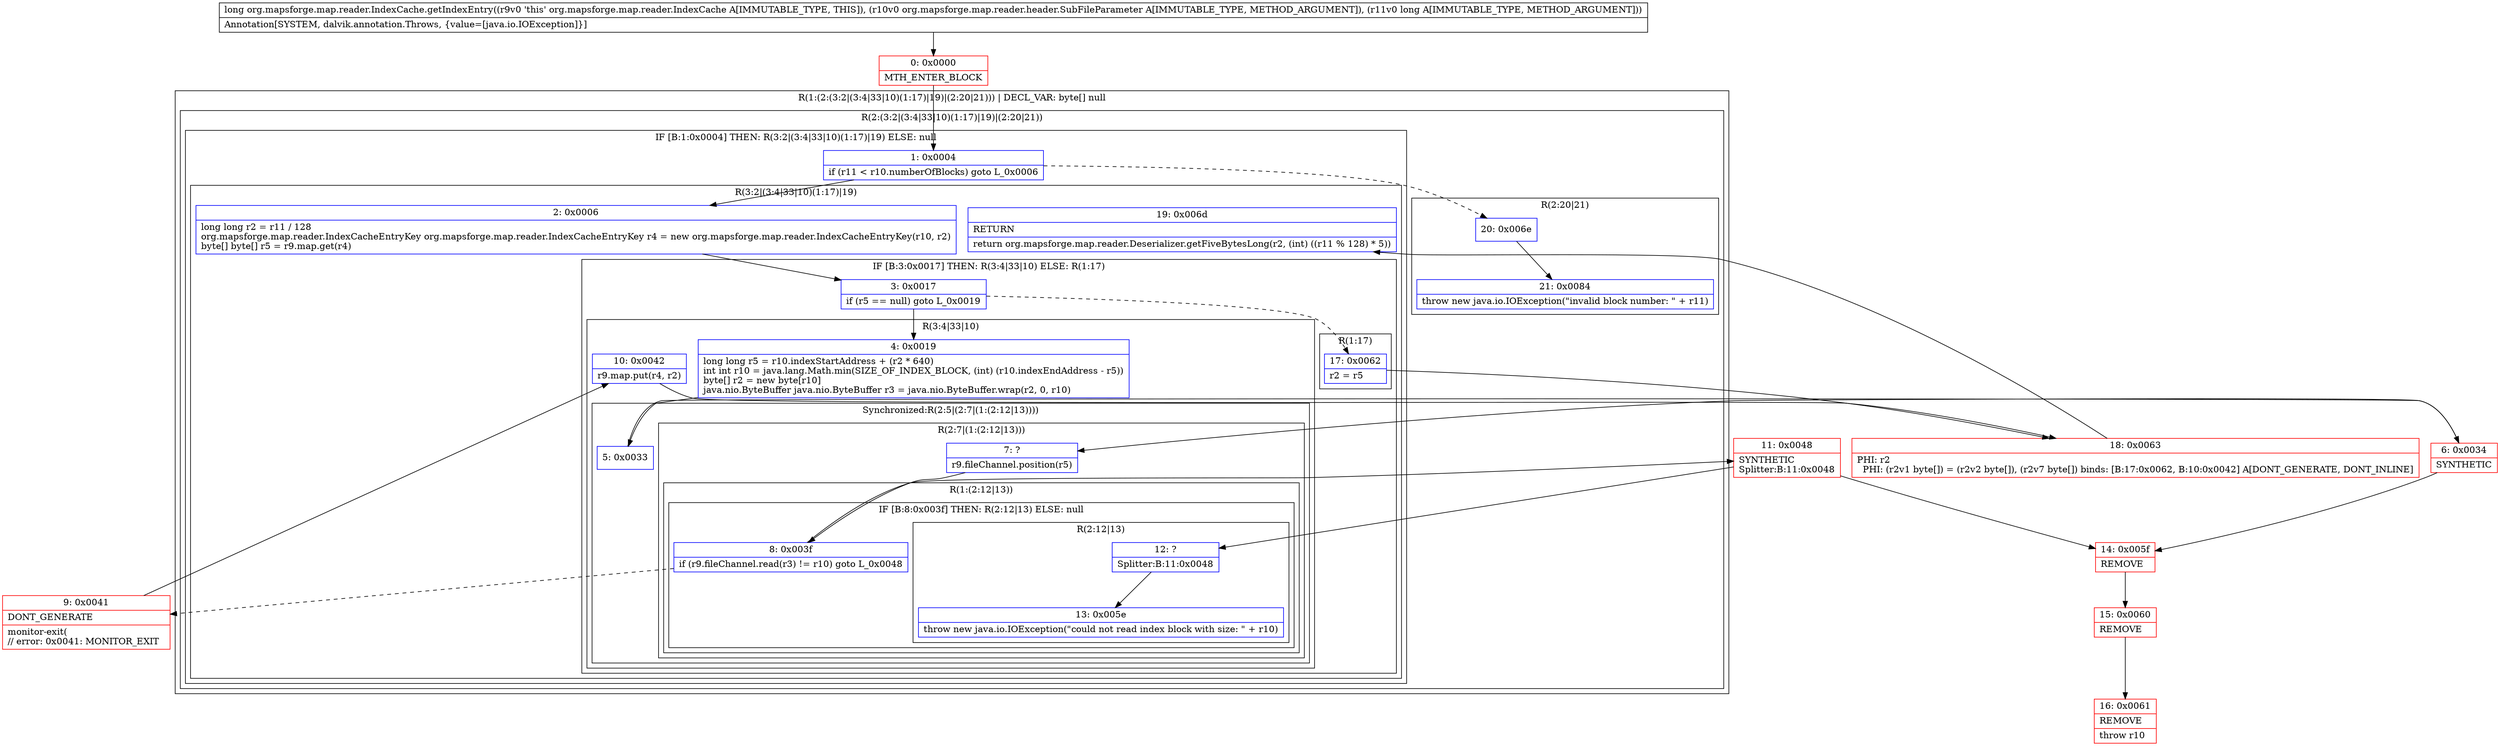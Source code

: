 digraph "CFG fororg.mapsforge.map.reader.IndexCache.getIndexEntry(Lorg\/mapsforge\/map\/reader\/header\/SubFileParameter;J)J" {
subgraph cluster_Region_827777388 {
label = "R(1:(2:(3:2|(3:4|33|10)(1:17)|19)|(2:20|21))) | DECL_VAR: byte[] null\l";
node [shape=record,color=blue];
subgraph cluster_Region_860117342 {
label = "R(2:(3:2|(3:4|33|10)(1:17)|19)|(2:20|21))";
node [shape=record,color=blue];
subgraph cluster_IfRegion_144390289 {
label = "IF [B:1:0x0004] THEN: R(3:2|(3:4|33|10)(1:17)|19) ELSE: null";
node [shape=record,color=blue];
Node_1 [shape=record,label="{1\:\ 0x0004|if (r11 \< r10.numberOfBlocks) goto L_0x0006\l}"];
subgraph cluster_Region_1281050156 {
label = "R(3:2|(3:4|33|10)(1:17)|19)";
node [shape=record,color=blue];
Node_2 [shape=record,label="{2\:\ 0x0006|long long r2 = r11 \/ 128\lorg.mapsforge.map.reader.IndexCacheEntryKey org.mapsforge.map.reader.IndexCacheEntryKey r4 = new org.mapsforge.map.reader.IndexCacheEntryKey(r10, r2)\lbyte[] byte[] r5 = r9.map.get(r4)\l}"];
subgraph cluster_IfRegion_709318419 {
label = "IF [B:3:0x0017] THEN: R(3:4|33|10) ELSE: R(1:17)";
node [shape=record,color=blue];
Node_3 [shape=record,label="{3\:\ 0x0017|if (r5 == null) goto L_0x0019\l}"];
subgraph cluster_Region_1769394011 {
label = "R(3:4|33|10)";
node [shape=record,color=blue];
Node_4 [shape=record,label="{4\:\ 0x0019|long long r5 = r10.indexStartAddress + (r2 * 640)\lint int r10 = java.lang.Math.min(SIZE_OF_INDEX_BLOCK, (int) (r10.indexEndAddress \- r5))\lbyte[] r2 = new byte[r10]\ljava.nio.ByteBuffer java.nio.ByteBuffer r3 = java.nio.ByteBuffer.wrap(r2, 0, r10)\l}"];
subgraph cluster_SynchronizedRegion_67776623 {
label = "Synchronized:R(2:5|(2:7|(1:(2:12|13))))";
node [shape=record,color=blue];
Node_5 [shape=record,label="{5\:\ 0x0033}"];
subgraph cluster_Region_1633267420 {
label = "R(2:7|(1:(2:12|13)))";
node [shape=record,color=blue];
Node_7 [shape=record,label="{7\:\ ?|r9.fileChannel.position(r5)\l}"];
subgraph cluster_Region_38927363 {
label = "R(1:(2:12|13))";
node [shape=record,color=blue];
subgraph cluster_IfRegion_1040886203 {
label = "IF [B:8:0x003f] THEN: R(2:12|13) ELSE: null";
node [shape=record,color=blue];
Node_8 [shape=record,label="{8\:\ 0x003f|if (r9.fileChannel.read(r3) != r10) goto L_0x0048\l}"];
subgraph cluster_Region_778407590 {
label = "R(2:12|13)";
node [shape=record,color=blue];
Node_12 [shape=record,label="{12\:\ ?|Splitter:B:11:0x0048\l}"];
Node_13 [shape=record,label="{13\:\ 0x005e|throw new java.io.IOException(\"could not read index block with size: \" + r10)\l}"];
}
}
}
}
}
Node_10 [shape=record,label="{10\:\ 0x0042|r9.map.put(r4, r2)\l}"];
}
subgraph cluster_Region_2007362594 {
label = "R(1:17)";
node [shape=record,color=blue];
Node_17 [shape=record,label="{17\:\ 0x0062|r2 = r5\l}"];
}
}
Node_19 [shape=record,label="{19\:\ 0x006d|RETURN\l|return org.mapsforge.map.reader.Deserializer.getFiveBytesLong(r2, (int) ((r11 % 128) * 5))\l}"];
}
}
subgraph cluster_Region_323931070 {
label = "R(2:20|21)";
node [shape=record,color=blue];
Node_20 [shape=record,label="{20\:\ 0x006e}"];
Node_21 [shape=record,label="{21\:\ 0x0084|throw new java.io.IOException(\"invalid block number: \" + r11)\l}"];
}
}
}
Node_0 [shape=record,color=red,label="{0\:\ 0x0000|MTH_ENTER_BLOCK\l}"];
Node_6 [shape=record,color=red,label="{6\:\ 0x0034|SYNTHETIC\l}"];
Node_9 [shape=record,color=red,label="{9\:\ 0x0041|DONT_GENERATE\l|monitor\-exit(\l\/\/ error: 0x0041: MONITOR_EXIT  \l}"];
Node_11 [shape=record,color=red,label="{11\:\ 0x0048|SYNTHETIC\lSplitter:B:11:0x0048\l}"];
Node_14 [shape=record,color=red,label="{14\:\ 0x005f|REMOVE\l}"];
Node_15 [shape=record,color=red,label="{15\:\ 0x0060|REMOVE\l}"];
Node_16 [shape=record,color=red,label="{16\:\ 0x0061|REMOVE\l|throw r10\l}"];
Node_18 [shape=record,color=red,label="{18\:\ 0x0063|PHI: r2 \l  PHI: (r2v1 byte[]) = (r2v2 byte[]), (r2v7 byte[]) binds: [B:17:0x0062, B:10:0x0042] A[DONT_GENERATE, DONT_INLINE]\l}"];
MethodNode[shape=record,label="{long org.mapsforge.map.reader.IndexCache.getIndexEntry((r9v0 'this' org.mapsforge.map.reader.IndexCache A[IMMUTABLE_TYPE, THIS]), (r10v0 org.mapsforge.map.reader.header.SubFileParameter A[IMMUTABLE_TYPE, METHOD_ARGUMENT]), (r11v0 long A[IMMUTABLE_TYPE, METHOD_ARGUMENT]))  | Annotation[SYSTEM, dalvik.annotation.Throws, \{value=[java.io.IOException]\}]\l}"];
MethodNode -> Node_0;
Node_1 -> Node_2;
Node_1 -> Node_20[style=dashed];
Node_2 -> Node_3;
Node_3 -> Node_4;
Node_3 -> Node_17[style=dashed];
Node_4 -> Node_5;
Node_5 -> Node_6;
Node_7 -> Node_8;
Node_8 -> Node_9[style=dashed];
Node_8 -> Node_11;
Node_12 -> Node_13;
Node_10 -> Node_18;
Node_17 -> Node_18;
Node_20 -> Node_21;
Node_0 -> Node_1;
Node_6 -> Node_7;
Node_6 -> Node_14;
Node_9 -> Node_10;
Node_11 -> Node_12;
Node_11 -> Node_14;
Node_14 -> Node_15;
Node_15 -> Node_16;
Node_18 -> Node_19;
}

